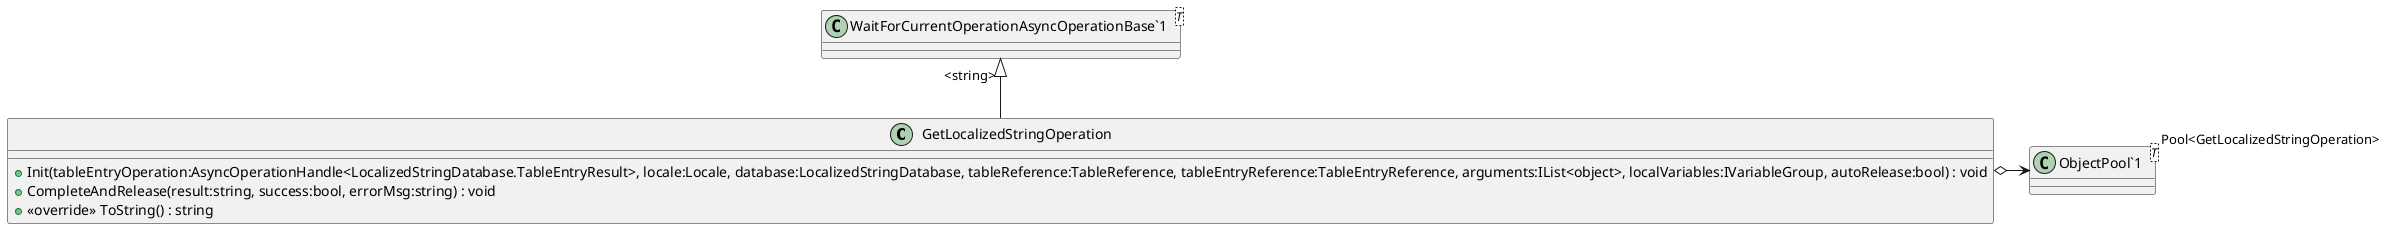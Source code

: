 @startuml
class GetLocalizedStringOperation {
    + Init(tableEntryOperation:AsyncOperationHandle<LocalizedStringDatabase.TableEntryResult>, locale:Locale, database:LocalizedStringDatabase, tableReference:TableReference, tableEntryReference:TableEntryReference, arguments:IList<object>, localVariables:IVariableGroup, autoRelease:bool) : void
    + CompleteAndRelease(result:string, success:bool, errorMsg:string) : void
    + <<override>> ToString() : string
}
class "WaitForCurrentOperationAsyncOperationBase`1"<T> {
}
class "ObjectPool`1"<T> {
}
"WaitForCurrentOperationAsyncOperationBase`1" "<string>" <|-- GetLocalizedStringOperation
GetLocalizedStringOperation o-> "Pool<GetLocalizedStringOperation>" "ObjectPool`1"
@enduml
